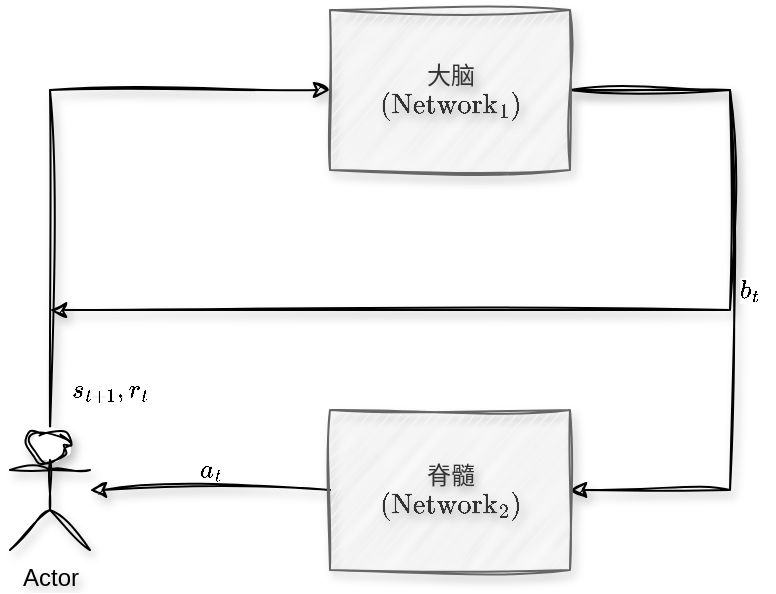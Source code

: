 <mxfile version="24.2.5" type="github">
  <diagram name="第 1 页" id="9u5Q3XTlckff0kviZDFU">
    <mxGraphModel dx="830" dy="1299" grid="1" gridSize="10" guides="1" tooltips="1" connect="1" arrows="1" fold="1" page="1" pageScale="1" pageWidth="1169" pageHeight="827" math="1" shadow="0">
      <root>
        <mxCell id="0" />
        <mxCell id="1" parent="0" />
        <mxCell id="CGjrUrPAQSzf0GCcYggw-4" value="" style="edgeStyle=orthogonalEdgeStyle;rounded=0;orthogonalLoop=1;jettySize=auto;html=1;textShadow=1;labelBorderColor=none;sketch=1;curveFitting=1;jiggle=2;shadow=1;" edge="1" parent="1" source="CGjrUrPAQSzf0GCcYggw-2" target="CGjrUrPAQSzf0GCcYggw-3">
          <mxGeometry relative="1" as="geometry">
            <Array as="points">
              <mxPoint x="640" y="-720" />
              <mxPoint x="640" y="-520" />
            </Array>
          </mxGeometry>
        </mxCell>
        <mxCell id="CGjrUrPAQSzf0GCcYggw-6" value="`b_t`" style="edgeLabel;html=1;align=center;verticalAlign=middle;resizable=0;points=[];textShadow=0;labelBorderColor=none;" vertex="1" connectable="0" parent="CGjrUrPAQSzf0GCcYggw-4">
          <mxGeometry x="-0.01" y="3" relative="1" as="geometry">
            <mxPoint x="7" y="2" as="offset" />
          </mxGeometry>
        </mxCell>
        <mxCell id="CGjrUrPAQSzf0GCcYggw-14" value="`a_t`" style="edgeLabel;html=1;align=center;verticalAlign=middle;resizable=0;points=[];textShadow=0;labelBorderColor=none;" vertex="1" connectable="0" parent="CGjrUrPAQSzf0GCcYggw-4">
          <mxGeometry relative="1" as="geometry">
            <mxPoint x="-260" y="90" as="offset" />
          </mxGeometry>
        </mxCell>
        <mxCell id="CGjrUrPAQSzf0GCcYggw-17" value="`s_{t+1},r_t`" style="edgeLabel;html=1;align=center;verticalAlign=middle;resizable=0;points=[];textShadow=0;labelBorderColor=none;labelBackgroundColor=none;" vertex="1" connectable="0" parent="CGjrUrPAQSzf0GCcYggw-4">
          <mxGeometry relative="1" as="geometry">
            <mxPoint x="-310" y="50" as="offset" />
          </mxGeometry>
        </mxCell>
        <mxCell id="CGjrUrPAQSzf0GCcYggw-18" style="edgeStyle=orthogonalEdgeStyle;rounded=0;orthogonalLoop=1;jettySize=auto;html=1;textShadow=1;labelBorderColor=none;sketch=1;curveFitting=1;jiggle=2;shadow=1;" edge="1" parent="1" source="CGjrUrPAQSzf0GCcYggw-2">
          <mxGeometry relative="1" as="geometry">
            <mxPoint x="300" y="-610" as="targetPoint" />
            <Array as="points">
              <mxPoint x="640" y="-720" />
              <mxPoint x="640" y="-610" />
            </Array>
          </mxGeometry>
        </mxCell>
        <mxCell id="CGjrUrPAQSzf0GCcYggw-2" value="大脑&lt;div&gt;`(\text{Network}_1)`&lt;/div&gt;" style="rounded=0;html=1;fillColor=#f5f5f5;strokeColor=#666666;fontColor=#333333;textShadow=1;labelBorderColor=none;sketch=1;curveFitting=1;jiggle=2;shadow=1;" vertex="1" parent="1">
          <mxGeometry x="440" y="-760" width="120" height="80" as="geometry" />
        </mxCell>
        <mxCell id="CGjrUrPAQSzf0GCcYggw-12" style="edgeStyle=orthogonalEdgeStyle;rounded=0;orthogonalLoop=1;jettySize=auto;html=1;textShadow=1;labelBorderColor=none;sketch=1;curveFitting=1;jiggle=2;shadow=1;" edge="1" parent="1" source="CGjrUrPAQSzf0GCcYggw-3" target="CGjrUrPAQSzf0GCcYggw-11">
          <mxGeometry relative="1" as="geometry" />
        </mxCell>
        <mxCell id="CGjrUrPAQSzf0GCcYggw-3" value="&lt;div style=&quot;--tw-border-spacing-x: 0; --tw-border-spacing-y: 0; --tw-translate-x: 0; --tw-translate-y: 0; --tw-rotate: 0; --tw-skew-x: 0; --tw-skew-y: 0; --tw-scale-x: 1; --tw-scale-y: 1; --tw-pan-x: ; --tw-pan-y: ; --tw-pinch-zoom: ; --tw-scroll-snap-strictness: proximity; --tw-ordinal: ; --tw-slashed-zero: ; --tw-numeric-figure: ; --tw-numeric-spacing: ; --tw-numeric-fraction: ; --tw-ring-inset: ; --tw-ring-offset-width: 0px; --tw-ring-offset-color: #fff; --tw-ring-color: rgb(59 130 246 / .5); --tw-ring-offset-shadow: 0 0 #0000; --tw-ring-shadow: 0 0 #0000; --tw-shadow: 0 0 #0000; --tw-shadow-colored: 0 0 #0000; --tw-blur: ; --tw-brightness: ; --tw-contrast: ; --tw-grayscale: ; --tw-hue-rotate: ; --tw-invert: ; --tw-saturate: ; --tw-sepia: ; --tw-drop-shadow: ; --tw-backdrop-blur: ; --tw-backdrop-brightness: ; --tw-backdrop-contrast: ; --tw-backdrop-grayscale: ; --tw-backdrop-hue-rotate: ; --tw-backdrop-invert: ; --tw-backdrop-opacity: ; --tw-backdrop-saturate: ; --tw-backdrop-sepia: ;&quot;&gt;脊髓&lt;/div&gt;&lt;div style=&quot;--tw-border-spacing-x: 0; --tw-border-spacing-y: 0; --tw-translate-x: 0; --tw-translate-y: 0; --tw-rotate: 0; --tw-skew-x: 0; --tw-skew-y: 0; --tw-scale-x: 1; --tw-scale-y: 1; --tw-pan-x: ; --tw-pan-y: ; --tw-pinch-zoom: ; --tw-scroll-snap-strictness: proximity; --tw-ordinal: ; --tw-slashed-zero: ; --tw-numeric-figure: ; --tw-numeric-spacing: ; --tw-numeric-fraction: ; --tw-ring-inset: ; --tw-ring-offset-width: 0px; --tw-ring-offset-color: #fff; --tw-ring-color: rgb(59 130 246 / .5); --tw-ring-offset-shadow: 0 0 #0000; --tw-ring-shadow: 0 0 #0000; --tw-shadow: 0 0 #0000; --tw-shadow-colored: 0 0 #0000; --tw-blur: ; --tw-brightness: ; --tw-contrast: ; --tw-grayscale: ; --tw-hue-rotate: ; --tw-invert: ; --tw-saturate: ; --tw-sepia: ; --tw-drop-shadow: ; --tw-backdrop-blur: ; --tw-backdrop-brightness: ; --tw-backdrop-contrast: ; --tw-backdrop-grayscale: ; --tw-backdrop-hue-rotate: ; --tw-backdrop-invert: ; --tw-backdrop-opacity: ; --tw-backdrop-saturate: ; --tw-backdrop-sepia: ;&quot;&gt;`(\text{Network}_2)`&lt;/div&gt;" style="rounded=0;html=1;fillColor=#f5f5f5;strokeColor=#666666;fontColor=#333333;textShadow=1;labelBorderColor=none;sketch=1;curveFitting=1;jiggle=2;shadow=1;" vertex="1" parent="1">
          <mxGeometry x="440" y="-560" width="120" height="80" as="geometry" />
        </mxCell>
        <mxCell id="CGjrUrPAQSzf0GCcYggw-15" style="edgeStyle=orthogonalEdgeStyle;rounded=0;orthogonalLoop=1;jettySize=auto;html=1;entryX=0;entryY=0.5;entryDx=0;entryDy=0;textShadow=1;labelBorderColor=none;sketch=1;curveFitting=1;jiggle=2;shadow=1;" edge="1" parent="1" source="CGjrUrPAQSzf0GCcYggw-11" target="CGjrUrPAQSzf0GCcYggw-2">
          <mxGeometry relative="1" as="geometry">
            <Array as="points">
              <mxPoint x="300" y="-720" />
            </Array>
          </mxGeometry>
        </mxCell>
        <mxCell id="CGjrUrPAQSzf0GCcYggw-11" value="Actor" style="shape=umlActor;verticalLabelPosition=bottom;verticalAlign=top;html=1;outlineConnect=0;textShadow=1;labelBorderColor=none;sketch=1;curveFitting=1;jiggle=2;shadow=1;" vertex="1" parent="1">
          <mxGeometry x="280" y="-550" width="40" height="60" as="geometry" />
        </mxCell>
      </root>
    </mxGraphModel>
  </diagram>
</mxfile>
